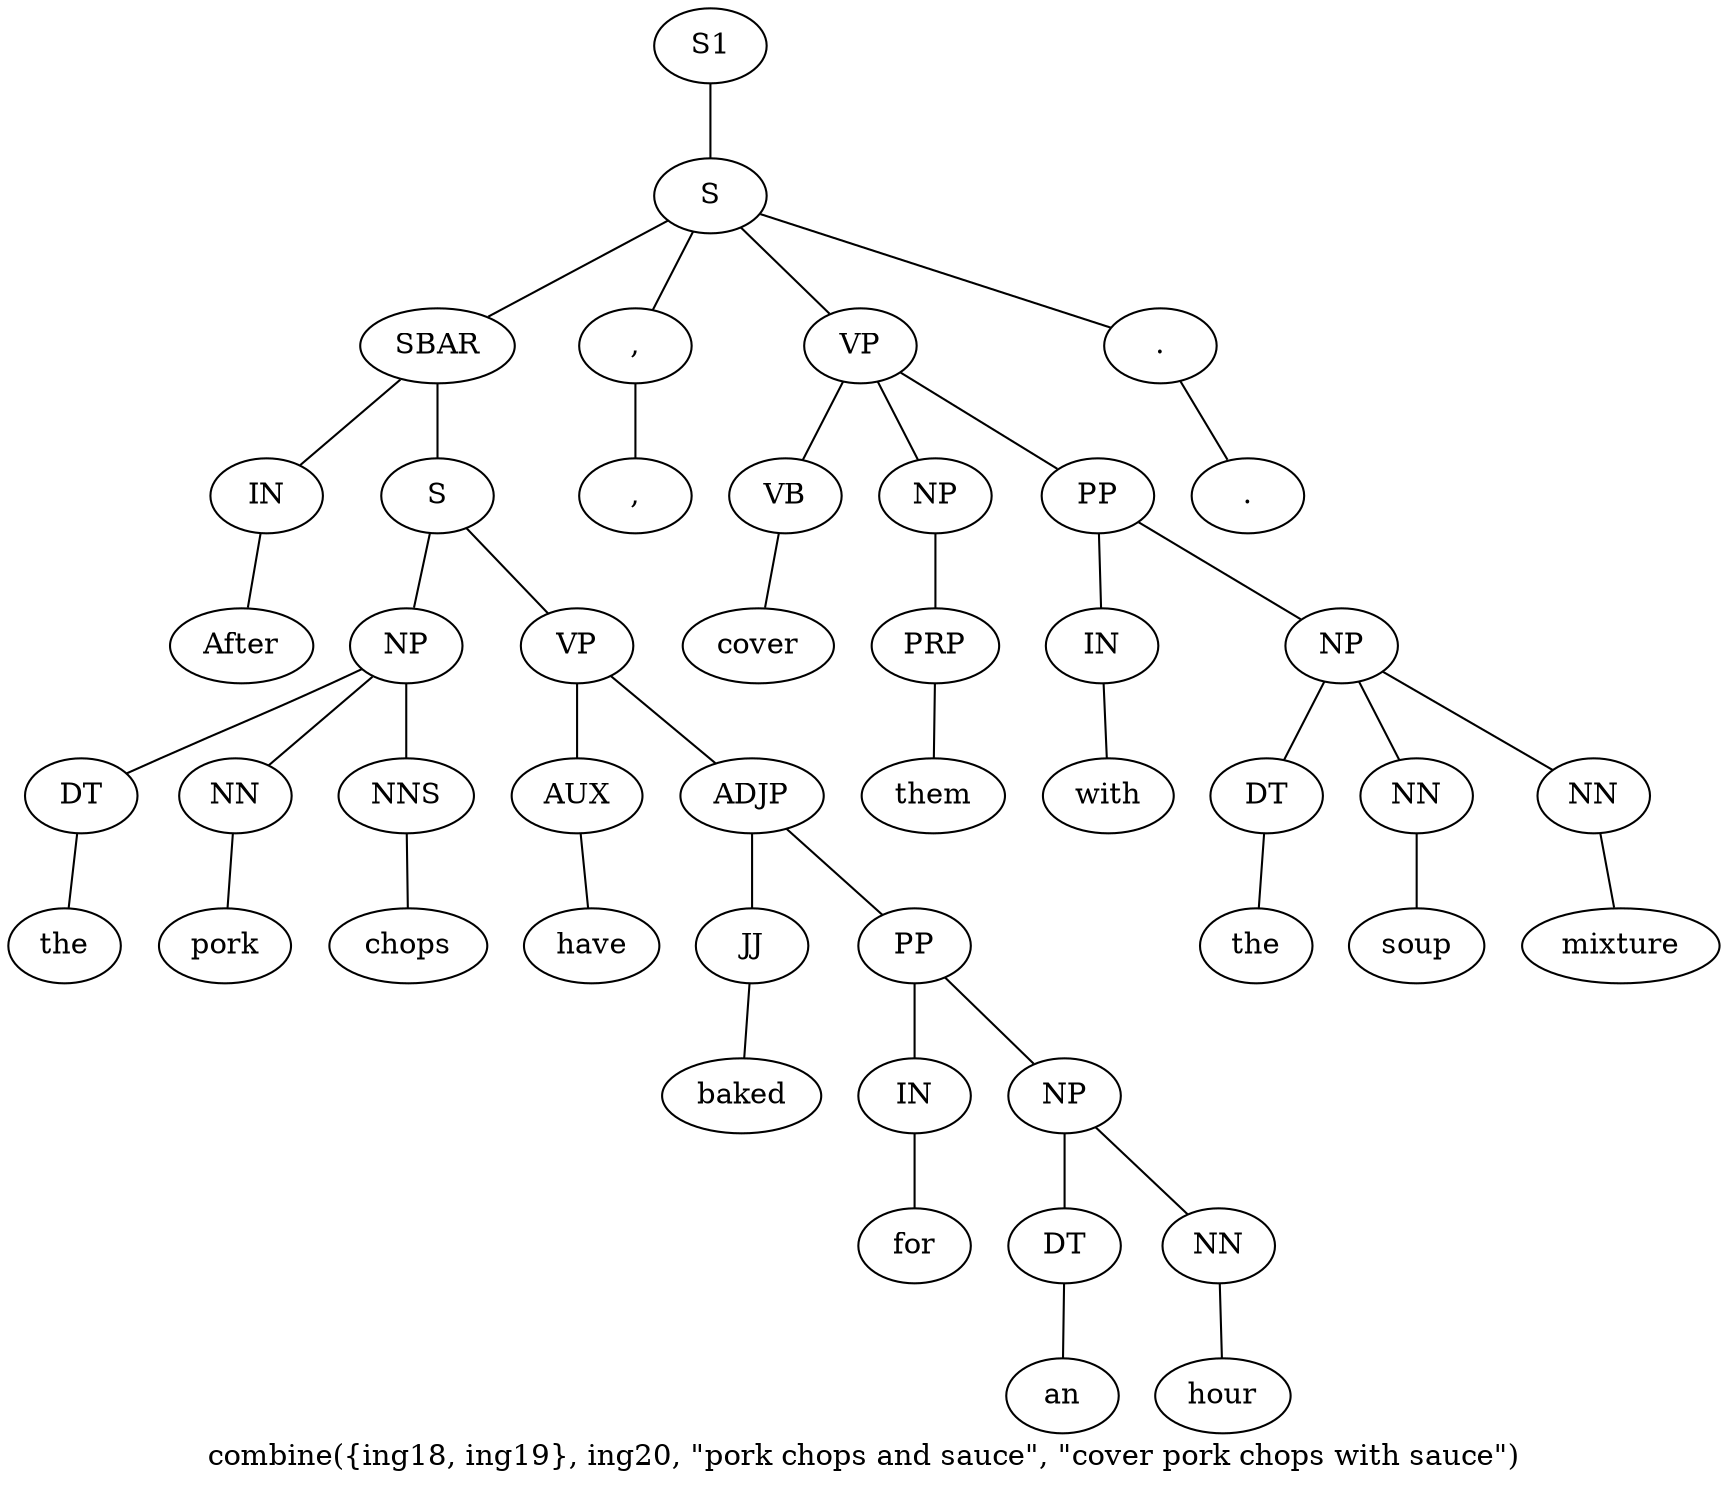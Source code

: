 graph SyntaxGraph {
	label = "combine({ing18, ing19}, ing20, \"pork chops and sauce\", \"cover pork chops with sauce\")";
	Node0 [label="S1"];
	Node1 [label="S"];
	Node2 [label="SBAR"];
	Node3 [label="IN"];
	Node4 [label="After"];
	Node5 [label="S"];
	Node6 [label="NP"];
	Node7 [label="DT"];
	Node8 [label="the"];
	Node9 [label="NN"];
	Node10 [label="pork"];
	Node11 [label="NNS"];
	Node12 [label="chops"];
	Node13 [label="VP"];
	Node14 [label="AUX"];
	Node15 [label="have"];
	Node16 [label="ADJP"];
	Node17 [label="JJ"];
	Node18 [label="baked"];
	Node19 [label="PP"];
	Node20 [label="IN"];
	Node21 [label="for"];
	Node22 [label="NP"];
	Node23 [label="DT"];
	Node24 [label="an"];
	Node25 [label="NN"];
	Node26 [label="hour"];
	Node27 [label=","];
	Node28 [label=","];
	Node29 [label="VP"];
	Node30 [label="VB"];
	Node31 [label="cover"];
	Node32 [label="NP"];
	Node33 [label="PRP"];
	Node34 [label="them"];
	Node35 [label="PP"];
	Node36 [label="IN"];
	Node37 [label="with"];
	Node38 [label="NP"];
	Node39 [label="DT"];
	Node40 [label="the"];
	Node41 [label="NN"];
	Node42 [label="soup"];
	Node43 [label="NN"];
	Node44 [label="mixture"];
	Node45 [label="."];
	Node46 [label="."];

	Node0 -- Node1;
	Node1 -- Node2;
	Node1 -- Node27;
	Node1 -- Node29;
	Node1 -- Node45;
	Node2 -- Node3;
	Node2 -- Node5;
	Node3 -- Node4;
	Node5 -- Node6;
	Node5 -- Node13;
	Node6 -- Node7;
	Node6 -- Node9;
	Node6 -- Node11;
	Node7 -- Node8;
	Node9 -- Node10;
	Node11 -- Node12;
	Node13 -- Node14;
	Node13 -- Node16;
	Node14 -- Node15;
	Node16 -- Node17;
	Node16 -- Node19;
	Node17 -- Node18;
	Node19 -- Node20;
	Node19 -- Node22;
	Node20 -- Node21;
	Node22 -- Node23;
	Node22 -- Node25;
	Node23 -- Node24;
	Node25 -- Node26;
	Node27 -- Node28;
	Node29 -- Node30;
	Node29 -- Node32;
	Node29 -- Node35;
	Node30 -- Node31;
	Node32 -- Node33;
	Node33 -- Node34;
	Node35 -- Node36;
	Node35 -- Node38;
	Node36 -- Node37;
	Node38 -- Node39;
	Node38 -- Node41;
	Node38 -- Node43;
	Node39 -- Node40;
	Node41 -- Node42;
	Node43 -- Node44;
	Node45 -- Node46;
}